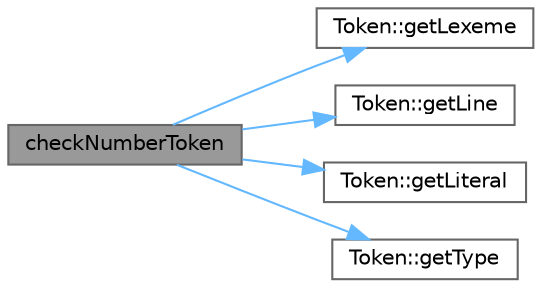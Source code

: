 digraph "checkNumberToken"
{
 // LATEX_PDF_SIZE
  bgcolor="transparent";
  edge [fontname=Helvetica,fontsize=10,labelfontname=Helvetica,labelfontsize=10];
  node [fontname=Helvetica,fontsize=10,shape=box,height=0.2,width=0.4];
  rankdir="LR";
  Node1 [id="Node000001",label="checkNumberToken",height=0.2,width=0.4,color="gray40", fillcolor="grey60", style="filled", fontcolor="black",tooltip=" "];
  Node1 -> Node2 [id="edge1_Node000001_Node000002",color="steelblue1",style="solid",tooltip=" "];
  Node2 [id="Node000002",label="Token::getLexeme",height=0.2,width=0.4,color="grey40", fillcolor="white", style="filled",URL="$classToken.html#a143dd2918c6d43f95010e101012a6d2e",tooltip=" "];
  Node1 -> Node3 [id="edge2_Node000001_Node000003",color="steelblue1",style="solid",tooltip=" "];
  Node3 [id="Node000003",label="Token::getLine",height=0.2,width=0.4,color="grey40", fillcolor="white", style="filled",URL="$classToken.html#aabfcea7b4d2df9591a87095440764993",tooltip=" "];
  Node1 -> Node4 [id="edge3_Node000001_Node000004",color="steelblue1",style="solid",tooltip=" "];
  Node4 [id="Node000004",label="Token::getLiteral",height=0.2,width=0.4,color="grey40", fillcolor="white", style="filled",URL="$classToken.html#a46bd29eb731d9dbd6d66893fd92c3e2d",tooltip=" "];
  Node1 -> Node5 [id="edge4_Node000001_Node000005",color="steelblue1",style="solid",tooltip=" "];
  Node5 [id="Node000005",label="Token::getType",height=0.2,width=0.4,color="grey40", fillcolor="white", style="filled",URL="$classToken.html#a31eae18f897e22a446c82e864dfbf5d4",tooltip=" "];
}

